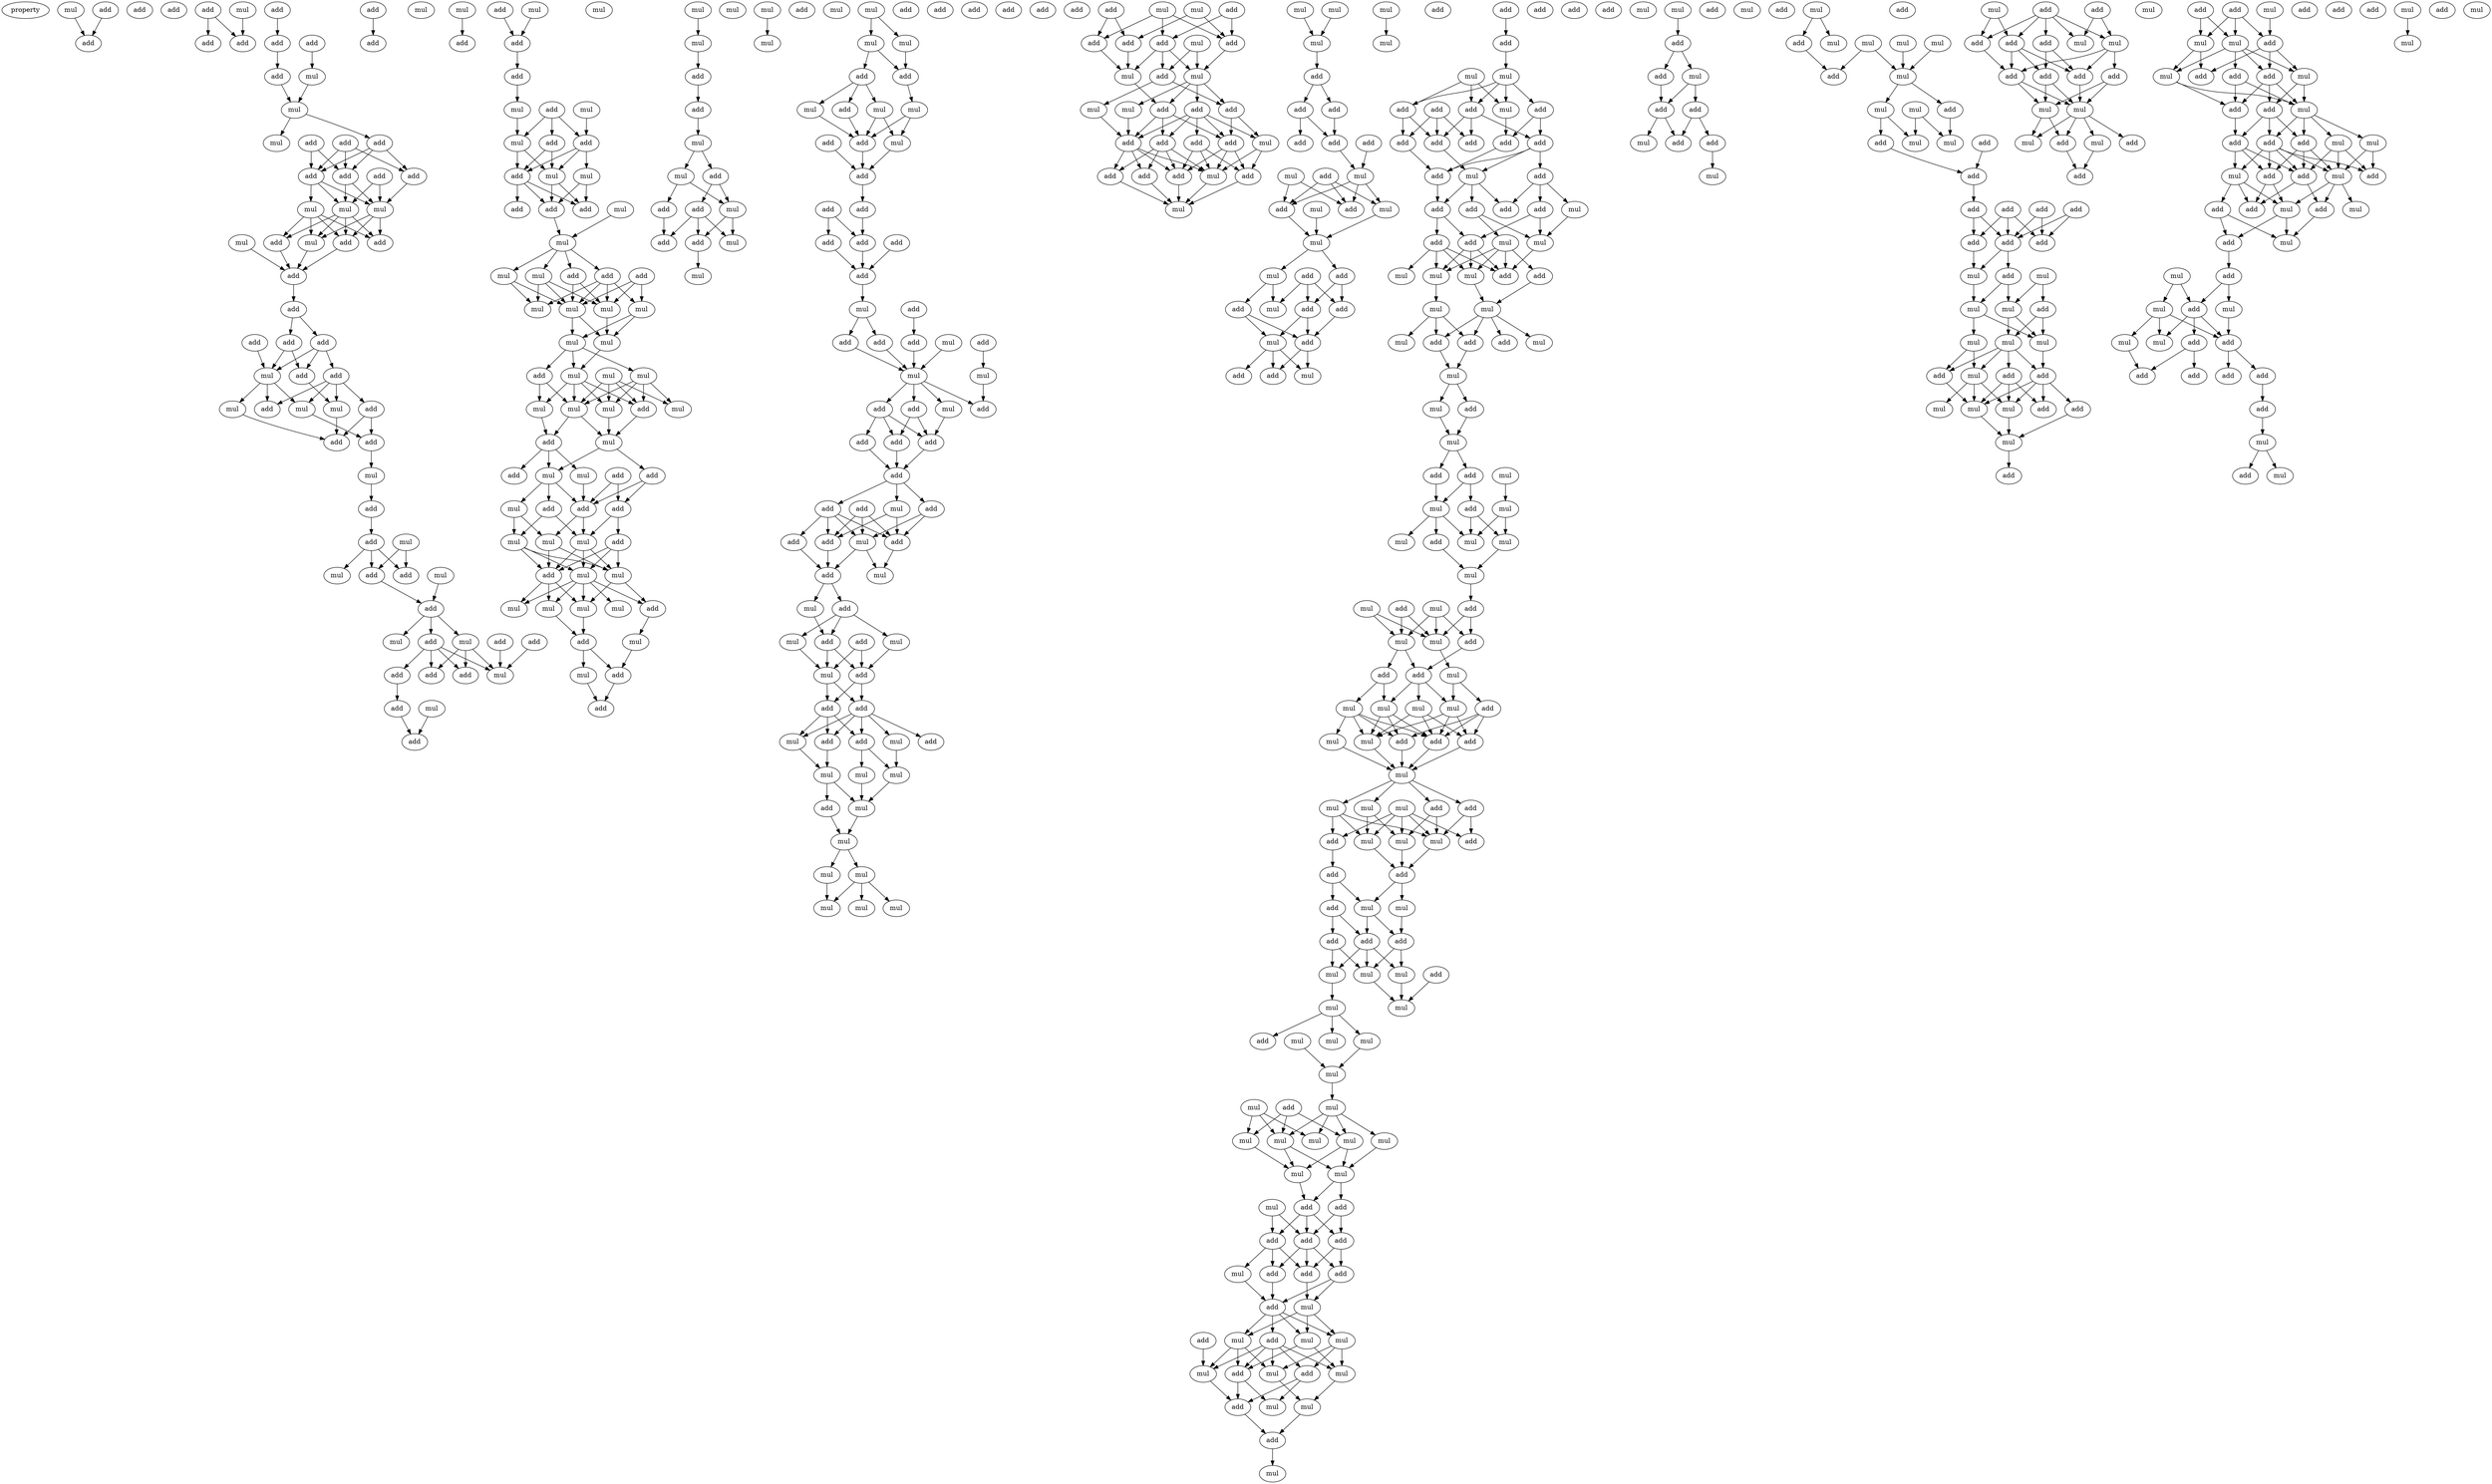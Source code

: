 digraph {
    node [fontcolor=black]
    property [mul=2,lf=1.3]
    0 [ label = mul ];
    1 [ label = add ];
    2 [ label = add ];
    3 [ label = add ];
    4 [ label = add ];
    5 [ label = add ];
    6 [ label = mul ];
    7 [ label = add ];
    8 [ label = add ];
    9 [ label = add ];
    10 [ label = add ];
    11 [ label = add ];
    12 [ label = mul ];
    13 [ label = add ];
    14 [ label = mul ];
    15 [ label = add ];
    16 [ label = add ];
    17 [ label = mul ];
    18 [ label = add ];
    19 [ label = add ];
    20 [ label = add ];
    21 [ label = add ];
    22 [ label = add ];
    23 [ label = mul ];
    24 [ label = mul ];
    25 [ label = mul ];
    26 [ label = add ];
    27 [ label = add ];
    28 [ label = mul ];
    29 [ label = add ];
    30 [ label = mul ];
    31 [ label = add ];
    32 [ label = add ];
    33 [ label = add ];
    34 [ label = add ];
    35 [ label = add ];
    36 [ label = add ];
    37 [ label = mul ];
    38 [ label = add ];
    39 [ label = mul ];
    40 [ label = mul ];
    41 [ label = add ];
    42 [ label = mul ];
    43 [ label = add ];
    44 [ label = add ];
    45 [ label = add ];
    46 [ label = add ];
    47 [ label = mul ];
    48 [ label = add ];
    49 [ label = add ];
    50 [ label = mul ];
    51 [ label = mul ];
    52 [ label = add ];
    53 [ label = add ];
    54 [ label = mul ];
    55 [ label = add ];
    56 [ label = mul ];
    57 [ label = add ];
    58 [ label = add ];
    59 [ label = add ];
    60 [ label = mul ];
    61 [ label = add ];
    62 [ label = mul ];
    63 [ label = add ];
    64 [ label = add ];
    65 [ label = add ];
    66 [ label = mul ];
    67 [ label = mul ];
    68 [ label = add ];
    69 [ label = mul ];
    70 [ label = add ];
    71 [ label = add ];
    72 [ label = mul ];
    73 [ label = add ];
    74 [ label = add ];
    75 [ label = add ];
    76 [ label = mul ];
    77 [ label = add ];
    78 [ label = mul ];
    79 [ label = add ];
    80 [ label = mul ];
    81 [ label = add ];
    82 [ label = add ];
    83 [ label = mul ];
    84 [ label = mul ];
    85 [ label = mul ];
    86 [ label = add ];
    87 [ label = add ];
    88 [ label = mul ];
    89 [ label = add ];
    90 [ label = mul ];
    91 [ label = add ];
    92 [ label = mul ];
    93 [ label = add ];
    94 [ label = mul ];
    95 [ label = add ];
    96 [ label = mul ];
    97 [ label = mul ];
    98 [ label = mul ];
    99 [ label = mul ];
    100 [ label = mul ];
    101 [ label = mul ];
    102 [ label = mul ];
    103 [ label = mul ];
    104 [ label = mul ];
    105 [ label = add ];
    106 [ label = mul ];
    107 [ label = add ];
    108 [ label = mul ];
    109 [ label = mul ];
    110 [ label = mul ];
    111 [ label = add ];
    112 [ label = mul ];
    113 [ label = add ];
    114 [ label = add ];
    115 [ label = add ];
    116 [ label = mul ];
    117 [ label = mul ];
    118 [ label = mul ];
    119 [ label = add ];
    120 [ label = add ];
    121 [ label = add ];
    122 [ label = mul ];
    123 [ label = mul ];
    124 [ label = add ];
    125 [ label = mul ];
    126 [ label = add ];
    127 [ label = mul ];
    128 [ label = mul ];
    129 [ label = add ];
    130 [ label = mul ];
    131 [ label = mul ];
    132 [ label = mul ];
    133 [ label = mul ];
    134 [ label = add ];
    135 [ label = mul ];
    136 [ label = mul ];
    137 [ label = mul ];
    138 [ label = add ];
    139 [ label = mul ];
    140 [ label = mul ];
    141 [ label = add ];
    142 [ label = add ];
    143 [ label = mul ];
    144 [ label = add ];
    145 [ label = mul ];
    146 [ label = mul ];
    147 [ label = add ];
    148 [ label = mul ];
    149 [ label = mul ];
    150 [ label = add ];
    151 [ label = add ];
    152 [ label = mul ];
    153 [ label = add ];
    154 [ label = add ];
    155 [ label = add ];
    156 [ label = mul ];
    157 [ label = mul ];
    158 [ label = mul ];
    159 [ label = mul ];
    160 [ label = mul ];
    161 [ label = add ];
    162 [ label = add ];
    163 [ label = mul ];
    164 [ label = mul ];
    165 [ label = add ];
    166 [ label = mul ];
    167 [ label = add ];
    168 [ label = mul ];
    169 [ label = add ];
    170 [ label = add ];
    171 [ label = add ];
    172 [ label = add ];
    173 [ label = add ];
    174 [ label = add ];
    175 [ label = add ];
    176 [ label = add ];
    177 [ label = add ];
    178 [ label = add ];
    179 [ label = mul ];
    180 [ label = add ];
    181 [ label = add ];
    182 [ label = add ];
    183 [ label = add ];
    184 [ label = mul ];
    185 [ label = add ];
    186 [ label = mul ];
    187 [ label = mul ];
    188 [ label = add ];
    189 [ label = add ];
    190 [ label = add ];
    191 [ label = mul ];
    192 [ label = add ];
    193 [ label = add ];
    194 [ label = add ];
    195 [ label = add ];
    196 [ label = mul ];
    197 [ label = add ];
    198 [ label = add ];
    199 [ label = add ];
    200 [ label = add ];
    201 [ label = mul ];
    202 [ label = add ];
    203 [ label = add ];
    204 [ label = mul ];
    205 [ label = add ];
    206 [ label = mul ];
    207 [ label = add ];
    208 [ label = mul ];
    209 [ label = mul ];
    210 [ label = add ];
    211 [ label = add ];
    212 [ label = add ];
    213 [ label = mul ];
    214 [ label = add ];
    215 [ label = add ];
    216 [ label = add ];
    217 [ label = add ];
    218 [ label = add ];
    219 [ label = add ];
    220 [ label = mul ];
    221 [ label = mul ];
    222 [ label = mul ];
    223 [ label = mul ];
    224 [ label = mul ];
    225 [ label = add ];
    226 [ label = mul ];
    227 [ label = mul ];
    228 [ label = add ];
    229 [ label = mul ];
    230 [ label = mul ];
    231 [ label = mul ];
    232 [ label = add ];
    233 [ label = mul ];
    234 [ label = mul ];
    235 [ label = add ];
    236 [ label = mul ];
    237 [ label = mul ];
    238 [ label = add ];
    239 [ label = add ];
    240 [ label = add ];
    241 [ label = add ];
    242 [ label = add ];
    243 [ label = add ];
    244 [ label = mul ];
    245 [ label = mul ];
    246 [ label = add ];
    247 [ label = mul ];
    248 [ label = mul ];
    249 [ label = add ];
    250 [ label = add ];
    251 [ label = mul ];
    252 [ label = add ];
    253 [ label = add ];
    254 [ label = add ];
    255 [ label = add ];
    256 [ label = mul ];
    257 [ label = add ];
    258 [ label = mul ];
    259 [ label = add ];
    260 [ label = add ];
    261 [ label = add ];
    262 [ label = add ];
    263 [ label = mul ];
    264 [ label = mul ];
    265 [ label = mul ];
    266 [ label = mul ];
    267 [ label = add ];
    268 [ label = add ];
    269 [ label = add ];
    270 [ label = add ];
    271 [ label = add ];
    272 [ label = add ];
    273 [ label = mul ];
    274 [ label = add ];
    275 [ label = mul ];
    276 [ label = add ];
    277 [ label = mul ];
    278 [ label = mul ];
    279 [ label = add ];
    280 [ label = mul ];
    281 [ label = add ];
    282 [ label = add ];
    283 [ label = mul ];
    284 [ label = add ];
    285 [ label = add ];
    286 [ label = add ];
    287 [ label = mul ];
    288 [ label = add ];
    289 [ label = mul ];
    290 [ label = mul ];
    291 [ label = add ];
    292 [ label = mul ];
    293 [ label = add ];
    294 [ label = mul ];
    295 [ label = add ];
    296 [ label = add ];
    297 [ label = add ];
    298 [ label = mul ];
    299 [ label = mul ];
    300 [ label = add ];
    301 [ label = mul ];
    302 [ label = add ];
    303 [ label = add ];
    304 [ label = add ];
    305 [ label = add ];
    306 [ label = add ];
    307 [ label = add ];
    308 [ label = add ];
    309 [ label = add ];
    310 [ label = add ];
    311 [ label = add ];
    312 [ label = mul ];
    313 [ label = add ];
    314 [ label = add ];
    315 [ label = add ];
    316 [ label = add ];
    317 [ label = mul ];
    318 [ label = mul ];
    319 [ label = add ];
    320 [ label = add ];
    321 [ label = mul ];
    322 [ label = mul ];
    323 [ label = mul ];
    324 [ label = add ];
    325 [ label = add ];
    326 [ label = mul ];
    327 [ label = mul ];
    328 [ label = mul ];
    329 [ label = add ];
    330 [ label = mul ];
    331 [ label = add ];
    332 [ label = mul ];
    333 [ label = add ];
    334 [ label = mul ];
    335 [ label = mul ];
    336 [ label = add ];
    337 [ label = mul ];
    338 [ label = add ];
    339 [ label = add ];
    340 [ label = add ];
    341 [ label = mul ];
    342 [ label = add ];
    343 [ label = mul ];
    344 [ label = mul ];
    345 [ label = add ];
    346 [ label = mul ];
    347 [ label = mul ];
    348 [ label = mul ];
    349 [ label = add ];
    350 [ label = mul ];
    351 [ label = mul ];
    352 [ label = add ];
    353 [ label = add ];
    354 [ label = mul ];
    355 [ label = add ];
    356 [ label = mul ];
    357 [ label = mul ];
    358 [ label = add ];
    359 [ label = add ];
    360 [ label = mul ];
    361 [ label = add ];
    362 [ label = mul ];
    363 [ label = mul ];
    364 [ label = mul ];
    365 [ label = mul ];
    366 [ label = mul ];
    367 [ label = add ];
    368 [ label = add ];
    369 [ label = add ];
    370 [ label = mul ];
    371 [ label = mul ];
    372 [ label = add ];
    373 [ label = mul ];
    374 [ label = add ];
    375 [ label = mul ];
    376 [ label = mul ];
    377 [ label = add ];
    378 [ label = add ];
    379 [ label = mul ];
    380 [ label = mul ];
    381 [ label = mul ];
    382 [ label = add ];
    383 [ label = add ];
    384 [ label = mul ];
    385 [ label = mul ];
    386 [ label = add ];
    387 [ label = add ];
    388 [ label = add ];
    389 [ label = add ];
    390 [ label = add ];
    391 [ label = mul ];
    392 [ label = mul ];
    393 [ label = mul ];
    394 [ label = mul ];
    395 [ label = mul ];
    396 [ label = mul ];
    397 [ label = add ];
    398 [ label = mul ];
    399 [ label = mul ];
    400 [ label = mul ];
    401 [ label = mul ];
    402 [ label = add ];
    403 [ label = add ];
    404 [ label = mul ];
    405 [ label = mul ];
    406 [ label = mul ];
    407 [ label = mul ];
    408 [ label = mul ];
    409 [ label = mul ];
    410 [ label = mul ];
    411 [ label = mul ];
    412 [ label = add ];
    413 [ label = add ];
    414 [ label = mul ];
    415 [ label = add ];
    416 [ label = add ];
    417 [ label = add ];
    418 [ label = add ];
    419 [ label = add ];
    420 [ label = add ];
    421 [ label = mul ];
    422 [ label = add ];
    423 [ label = mul ];
    424 [ label = mul ];
    425 [ label = mul ];
    426 [ label = add ];
    427 [ label = add ];
    428 [ label = mul ];
    429 [ label = add ];
    430 [ label = add ];
    431 [ label = mul ];
    432 [ label = mul ];
    433 [ label = mul ];
    434 [ label = mul ];
    435 [ label = mul ];
    436 [ label = add ];
    437 [ label = add ];
    438 [ label = mul ];
    439 [ label = mul ];
    440 [ label = mul ];
    441 [ label = add ];
    442 [ label = mul ];
    443 [ label = add ];
    444 [ label = add ];
    445 [ label = mul ];
    446 [ label = add ];
    447 [ label = add ];
    448 [ label = mul ];
    449 [ label = add ];
    450 [ label = add ];
    451 [ label = mul ];
    452 [ label = add ];
    453 [ label = mul ];
    454 [ label = mul ];
    455 [ label = mul ];
    456 [ label = mul ];
    457 [ label = add ];
    458 [ label = mul ];
    459 [ label = add ];
    460 [ label = mul ];
    461 [ label = add ];
    462 [ label = mul ];
    463 [ label = mul ];
    464 [ label = mul ];
    465 [ label = add ];
    466 [ label = add ];
    467 [ label = mul ];
    468 [ label = add ];
    469 [ label = add ];
    470 [ label = add ];
    471 [ label = add ];
    472 [ label = add ];
    473 [ label = add ];
    474 [ label = add ];
    475 [ label = add ];
    476 [ label = add ];
    477 [ label = mul ];
    478 [ label = mul ];
    479 [ label = add ];
    480 [ label = add ];
    481 [ label = mul ];
    482 [ label = mul ];
    483 [ label = mul ];
    484 [ label = mul ];
    485 [ label = mul ];
    486 [ label = add ];
    487 [ label = mul ];
    488 [ label = add ];
    489 [ label = add ];
    490 [ label = mul ];
    491 [ label = add ];
    492 [ label = add ];
    493 [ label = mul ];
    494 [ label = mul ];
    495 [ label = mul ];
    496 [ label = add ];
    497 [ label = add ];
    498 [ label = mul ];
    499 [ label = add ];
    500 [ label = add ];
    501 [ label = add ];
    502 [ label = add ];
    503 [ label = mul ];
    504 [ label = mul ];
    505 [ label = add ];
    506 [ label = add ];
    507 [ label = add ];
    508 [ label = add ];
    509 [ label = mul ];
    510 [ label = mul ];
    511 [ label = mul ];
    512 [ label = mul ];
    513 [ label = add ];
    514 [ label = mul ];
    515 [ label = add ];
    516 [ label = add ];
    517 [ label = mul ];
    518 [ label = add ];
    519 [ label = add ];
    520 [ label = add ];
    521 [ label = add ];
    522 [ label = mul ];
    523 [ label = add ];
    524 [ label = mul ];
    525 [ label = mul ];
    526 [ label = add ];
    527 [ label = mul ];
    528 [ label = add ];
    529 [ label = add ];
    530 [ label = add ];
    531 [ label = add ];
    532 [ label = mul ];
    533 [ label = add ];
    534 [ label = add ];
    535 [ label = mul ];
    536 [ label = add ];
    537 [ label = mul ];
    538 [ label = mul ];
    539 [ label = add ];
    540 [ label = add ];
    541 [ label = add ];
    542 [ label = mul ];
    543 [ label = mul ];
    544 [ label = add ];
    545 [ label = add ];
    546 [ label = mul ];
    547 [ label = add ];
    548 [ label = add ];
    549 [ label = mul ];
    550 [ label = mul ];
    551 [ label = add ];
    552 [ label = add ];
    553 [ label = mul ];
    554 [ label = mul ];
    555 [ label = add ];
    556 [ label = add ];
    557 [ label = mul ];
    558 [ label = mul ];
    559 [ label = add ];
    560 [ label = add ];
    561 [ label = add ];
    562 [ label = add ];
    563 [ label = add ];
    564 [ label = add ];
    565 [ label = mul ];
    566 [ label = mul ];
    567 [ label = add ];
    568 [ label = add ];
    569 [ label = mul ];
    570 [ label = mul ];
    571 [ label = mul ];
    0 -> 4 [ name = 0 ];
    1 -> 4 [ name = 1 ];
    5 -> 8 [ name = 2 ];
    5 -> 11 [ name = 3 ];
    6 -> 11 [ name = 4 ];
    7 -> 10 [ name = 5 ];
    9 -> 12 [ name = 6 ];
    10 -> 13 [ name = 7 ];
    12 -> 14 [ name = 8 ];
    13 -> 14 [ name = 9 ];
    14 -> 17 [ name = 10 ];
    14 -> 18 [ name = 11 ];
    15 -> 21 [ name = 12 ];
    15 -> 22 [ name = 13 ];
    16 -> 20 [ name = 14 ];
    16 -> 21 [ name = 15 ];
    16 -> 22 [ name = 16 ];
    18 -> 20 [ name = 17 ];
    18 -> 21 [ name = 18 ];
    18 -> 22 [ name = 19 ];
    19 -> 24 [ name = 20 ];
    19 -> 25 [ name = 21 ];
    20 -> 24 [ name = 22 ];
    21 -> 23 [ name = 23 ];
    21 -> 24 [ name = 24 ];
    21 -> 25 [ name = 25 ];
    22 -> 24 [ name = 26 ];
    22 -> 25 [ name = 27 ];
    23 -> 26 [ name = 28 ];
    23 -> 27 [ name = 29 ];
    23 -> 29 [ name = 30 ];
    23 -> 30 [ name = 31 ];
    24 -> 26 [ name = 32 ];
    24 -> 27 [ name = 33 ];
    24 -> 30 [ name = 34 ];
    25 -> 26 [ name = 35 ];
    25 -> 27 [ name = 36 ];
    25 -> 29 [ name = 37 ];
    25 -> 30 [ name = 38 ];
    27 -> 31 [ name = 39 ];
    28 -> 31 [ name = 40 ];
    29 -> 31 [ name = 41 ];
    30 -> 31 [ name = 42 ];
    31 -> 32 [ name = 43 ];
    32 -> 33 [ name = 44 ];
    32 -> 34 [ name = 45 ];
    33 -> 36 [ name = 46 ];
    33 -> 37 [ name = 47 ];
    34 -> 36 [ name = 48 ];
    34 -> 37 [ name = 49 ];
    34 -> 38 [ name = 50 ];
    35 -> 37 [ name = 51 ];
    36 -> 40 [ name = 52 ];
    37 -> 39 [ name = 53 ];
    37 -> 41 [ name = 54 ];
    37 -> 42 [ name = 55 ];
    38 -> 40 [ name = 56 ];
    38 -> 41 [ name = 57 ];
    38 -> 42 [ name = 58 ];
    38 -> 43 [ name = 59 ];
    39 -> 44 [ name = 60 ];
    40 -> 44 [ name = 61 ];
    42 -> 45 [ name = 62 ];
    43 -> 44 [ name = 63 ];
    43 -> 45 [ name = 64 ];
    45 -> 47 [ name = 65 ];
    46 -> 48 [ name = 66 ];
    47 -> 49 [ name = 67 ];
    49 -> 52 [ name = 68 ];
    51 -> 53 [ name = 69 ];
    51 -> 55 [ name = 70 ];
    52 -> 53 [ name = 71 ];
    52 -> 54 [ name = 72 ];
    52 -> 55 [ name = 73 ];
    53 -> 57 [ name = 74 ];
    56 -> 57 [ name = 75 ];
    57 -> 59 [ name = 76 ];
    57 -> 60 [ name = 77 ];
    57 -> 62 [ name = 78 ];
    58 -> 66 [ name = 79 ];
    59 -> 63 [ name = 80 ];
    59 -> 64 [ name = 81 ];
    59 -> 65 [ name = 82 ];
    59 -> 66 [ name = 83 ];
    60 -> 63 [ name = 84 ];
    60 -> 65 [ name = 85 ];
    60 -> 66 [ name = 86 ];
    61 -> 66 [ name = 87 ];
    64 -> 68 [ name = 88 ];
    67 -> 70 [ name = 89 ];
    68 -> 70 [ name = 90 ];
    69 -> 73 [ name = 91 ];
    71 -> 74 [ name = 92 ];
    72 -> 74 [ name = 93 ];
    74 -> 75 [ name = 94 ];
    75 -> 76 [ name = 95 ];
    76 -> 80 [ name = 96 ];
    77 -> 79 [ name = 97 ];
    77 -> 80 [ name = 98 ];
    77 -> 81 [ name = 99 ];
    78 -> 79 [ name = 100 ];
    79 -> 82 [ name = 101 ];
    79 -> 83 [ name = 102 ];
    79 -> 84 [ name = 103 ];
    80 -> 82 [ name = 104 ];
    80 -> 83 [ name = 105 ];
    81 -> 82 [ name = 106 ];
    81 -> 83 [ name = 107 ];
    82 -> 86 [ name = 108 ];
    82 -> 87 [ name = 109 ];
    82 -> 89 [ name = 110 ];
    83 -> 86 [ name = 111 ];
    83 -> 87 [ name = 112 ];
    84 -> 86 [ name = 113 ];
    84 -> 87 [ name = 114 ];
    87 -> 90 [ name = 115 ];
    88 -> 90 [ name = 116 ];
    90 -> 91 [ name = 117 ];
    90 -> 92 [ name = 118 ];
    90 -> 94 [ name = 119 ];
    90 -> 95 [ name = 120 ];
    91 -> 97 [ name = 121 ];
    91 -> 99 [ name = 122 ];
    92 -> 96 [ name = 123 ];
    92 -> 97 [ name = 124 ];
    92 -> 99 [ name = 125 ];
    93 -> 97 [ name = 126 ];
    93 -> 98 [ name = 127 ];
    93 -> 99 [ name = 128 ];
    94 -> 96 [ name = 129 ];
    94 -> 97 [ name = 130 ];
    95 -> 96 [ name = 131 ];
    95 -> 97 [ name = 132 ];
    95 -> 98 [ name = 133 ];
    95 -> 99 [ name = 134 ];
    97 -> 100 [ name = 135 ];
    97 -> 101 [ name = 136 ];
    98 -> 100 [ name = 137 ];
    98 -> 101 [ name = 138 ];
    99 -> 101 [ name = 139 ];
    100 -> 102 [ name = 140 ];
    100 -> 104 [ name = 141 ];
    100 -> 105 [ name = 142 ];
    101 -> 102 [ name = 143 ];
    102 -> 107 [ name = 144 ];
    102 -> 108 [ name = 145 ];
    102 -> 109 [ name = 146 ];
    102 -> 110 [ name = 147 ];
    103 -> 106 [ name = 148 ];
    103 -> 107 [ name = 149 ];
    103 -> 108 [ name = 150 ];
    103 -> 109 [ name = 151 ];
    104 -> 106 [ name = 152 ];
    104 -> 107 [ name = 153 ];
    104 -> 108 [ name = 154 ];
    104 -> 109 [ name = 155 ];
    105 -> 108 [ name = 156 ];
    105 -> 110 [ name = 157 ];
    107 -> 112 [ name = 158 ];
    108 -> 111 [ name = 159 ];
    108 -> 112 [ name = 160 ];
    109 -> 112 [ name = 161 ];
    110 -> 111 [ name = 162 ];
    111 -> 115 [ name = 163 ];
    111 -> 116 [ name = 164 ];
    111 -> 117 [ name = 165 ];
    112 -> 114 [ name = 166 ];
    112 -> 117 [ name = 167 ];
    113 -> 120 [ name = 168 ];
    113 -> 121 [ name = 169 ];
    114 -> 120 [ name = 170 ];
    114 -> 121 [ name = 171 ];
    116 -> 120 [ name = 172 ];
    117 -> 118 [ name = 173 ];
    117 -> 119 [ name = 174 ];
    117 -> 120 [ name = 175 ];
    118 -> 122 [ name = 176 ];
    118 -> 125 [ name = 177 ];
    119 -> 122 [ name = 178 ];
    119 -> 123 [ name = 179 ];
    120 -> 123 [ name = 180 ];
    120 -> 125 [ name = 181 ];
    121 -> 123 [ name = 182 ];
    121 -> 124 [ name = 183 ];
    122 -> 126 [ name = 184 ];
    122 -> 127 [ name = 185 ];
    122 -> 128 [ name = 186 ];
    123 -> 126 [ name = 187 ];
    123 -> 127 [ name = 188 ];
    123 -> 128 [ name = 189 ];
    124 -> 126 [ name = 190 ];
    124 -> 127 [ name = 191 ];
    124 -> 128 [ name = 192 ];
    125 -> 126 [ name = 193 ];
    125 -> 127 [ name = 194 ];
    126 -> 131 [ name = 195 ];
    126 -> 132 [ name = 196 ];
    126 -> 133 [ name = 197 ];
    127 -> 129 [ name = 198 ];
    127 -> 131 [ name = 199 ];
    128 -> 129 [ name = 200 ];
    128 -> 130 [ name = 201 ];
    128 -> 131 [ name = 202 ];
    128 -> 132 [ name = 203 ];
    128 -> 133 [ name = 204 ];
    129 -> 135 [ name = 205 ];
    131 -> 134 [ name = 206 ];
    133 -> 134 [ name = 207 ];
    134 -> 138 [ name = 208 ];
    134 -> 139 [ name = 209 ];
    135 -> 138 [ name = 210 ];
    136 -> 140 [ name = 211 ];
    138 -> 141 [ name = 212 ];
    139 -> 141 [ name = 213 ];
    140 -> 142 [ name = 214 ];
    142 -> 147 [ name = 215 ];
    143 -> 145 [ name = 216 ];
    147 -> 148 [ name = 217 ];
    148 -> 149 [ name = 218 ];
    148 -> 150 [ name = 219 ];
    149 -> 151 [ name = 220 ];
    149 -> 152 [ name = 221 ];
    150 -> 152 [ name = 222 ];
    150 -> 153 [ name = 223 ];
    151 -> 154 [ name = 224 ];
    152 -> 155 [ name = 225 ];
    152 -> 156 [ name = 226 ];
    153 -> 154 [ name = 227 ];
    153 -> 155 [ name = 228 ];
    153 -> 156 [ name = 229 ];
    155 -> 157 [ name = 230 ];
    158 -> 159 [ name = 231 ];
    158 -> 160 [ name = 232 ];
    159 -> 161 [ name = 233 ];
    160 -> 161 [ name = 234 ];
    160 -> 162 [ name = 235 ];
    161 -> 166 [ name = 236 ];
    162 -> 163 [ name = 237 ];
    162 -> 164 [ name = 238 ];
    162 -> 165 [ name = 239 ];
    163 -> 168 [ name = 240 ];
    163 -> 169 [ name = 241 ];
    164 -> 169 [ name = 242 ];
    165 -> 169 [ name = 243 ];
    166 -> 168 [ name = 244 ];
    166 -> 169 [ name = 245 ];
    167 -> 170 [ name = 246 ];
    168 -> 170 [ name = 247 ];
    169 -> 170 [ name = 248 ];
    170 -> 173 [ name = 249 ];
    172 -> 174 [ name = 250 ];
    172 -> 176 [ name = 251 ];
    173 -> 176 [ name = 252 ];
    174 -> 178 [ name = 253 ];
    176 -> 178 [ name = 254 ];
    177 -> 178 [ name = 255 ];
    178 -> 179 [ name = 256 ];
    179 -> 181 [ name = 257 ];
    179 -> 182 [ name = 258 ];
    180 -> 185 [ name = 259 ];
    181 -> 186 [ name = 260 ];
    182 -> 186 [ name = 261 ];
    183 -> 187 [ name = 262 ];
    184 -> 186 [ name = 263 ];
    185 -> 186 [ name = 264 ];
    186 -> 188 [ name = 265 ];
    186 -> 189 [ name = 266 ];
    186 -> 190 [ name = 267 ];
    186 -> 191 [ name = 268 ];
    187 -> 190 [ name = 269 ];
    188 -> 192 [ name = 270 ];
    188 -> 193 [ name = 271 ];
    188 -> 194 [ name = 272 ];
    189 -> 192 [ name = 273 ];
    189 -> 194 [ name = 274 ];
    191 -> 192 [ name = 275 ];
    192 -> 195 [ name = 276 ];
    193 -> 195 [ name = 277 ];
    194 -> 195 [ name = 278 ];
    195 -> 196 [ name = 279 ];
    195 -> 197 [ name = 280 ];
    195 -> 198 [ name = 281 ];
    196 -> 200 [ name = 282 ];
    196 -> 203 [ name = 283 ];
    197 -> 200 [ name = 284 ];
    197 -> 201 [ name = 285 ];
    197 -> 202 [ name = 286 ];
    197 -> 203 [ name = 287 ];
    198 -> 201 [ name = 288 ];
    198 -> 203 [ name = 289 ];
    199 -> 200 [ name = 290 ];
    199 -> 201 [ name = 291 ];
    199 -> 203 [ name = 292 ];
    200 -> 205 [ name = 293 ];
    201 -> 204 [ name = 294 ];
    201 -> 205 [ name = 295 ];
    202 -> 205 [ name = 296 ];
    203 -> 204 [ name = 297 ];
    205 -> 206 [ name = 298 ];
    205 -> 207 [ name = 299 ];
    206 -> 211 [ name = 300 ];
    207 -> 208 [ name = 301 ];
    207 -> 209 [ name = 302 ];
    207 -> 211 [ name = 303 ];
    208 -> 213 [ name = 304 ];
    209 -> 214 [ name = 305 ];
    210 -> 213 [ name = 306 ];
    210 -> 214 [ name = 307 ];
    211 -> 213 [ name = 308 ];
    211 -> 214 [ name = 309 ];
    213 -> 215 [ name = 310 ];
    213 -> 216 [ name = 311 ];
    214 -> 215 [ name = 312 ];
    214 -> 216 [ name = 313 ];
    215 -> 217 [ name = 314 ];
    215 -> 218 [ name = 315 ];
    215 -> 219 [ name = 316 ];
    215 -> 220 [ name = 317 ];
    215 -> 221 [ name = 318 ];
    216 -> 217 [ name = 319 ];
    216 -> 218 [ name = 320 ];
    216 -> 220 [ name = 321 ];
    217 -> 223 [ name = 322 ];
    217 -> 224 [ name = 323 ];
    218 -> 222 [ name = 324 ];
    220 -> 222 [ name = 325 ];
    221 -> 224 [ name = 326 ];
    222 -> 225 [ name = 327 ];
    222 -> 226 [ name = 328 ];
    223 -> 226 [ name = 329 ];
    224 -> 226 [ name = 330 ];
    225 -> 227 [ name = 331 ];
    226 -> 227 [ name = 332 ];
    227 -> 229 [ name = 333 ];
    227 -> 230 [ name = 334 ];
    229 -> 231 [ name = 335 ];
    230 -> 231 [ name = 336 ];
    230 -> 233 [ name = 337 ];
    230 -> 234 [ name = 338 ];
    236 -> 240 [ name = 339 ];
    236 -> 242 [ name = 340 ];
    236 -> 243 [ name = 341 ];
    237 -> 240 [ name = 342 ];
    237 -> 241 [ name = 343 ];
    238 -> 241 [ name = 344 ];
    238 -> 242 [ name = 345 ];
    239 -> 240 [ name = 346 ];
    239 -> 243 [ name = 347 ];
    240 -> 245 [ name = 348 ];
    241 -> 247 [ name = 349 ];
    242 -> 247 [ name = 350 ];
    243 -> 245 [ name = 351 ];
    243 -> 246 [ name = 352 ];
    243 -> 247 [ name = 353 ];
    244 -> 245 [ name = 354 ];
    244 -> 246 [ name = 355 ];
    245 -> 249 [ name = 356 ];
    245 -> 250 [ name = 357 ];
    245 -> 251 [ name = 358 ];
    245 -> 252 [ name = 359 ];
    246 -> 248 [ name = 360 ];
    246 -> 252 [ name = 361 ];
    247 -> 250 [ name = 362 ];
    248 -> 253 [ name = 363 ];
    249 -> 253 [ name = 364 ];
    249 -> 254 [ name = 365 ];
    249 -> 255 [ name = 366 ];
    249 -> 256 [ name = 367 ];
    249 -> 257 [ name = 368 ];
    250 -> 253 [ name = 369 ];
    250 -> 255 [ name = 370 ];
    250 -> 257 [ name = 371 ];
    251 -> 253 [ name = 372 ];
    252 -> 256 [ name = 373 ];
    252 -> 257 [ name = 374 ];
    253 -> 258 [ name = 375 ];
    253 -> 260 [ name = 376 ];
    253 -> 261 [ name = 377 ];
    253 -> 262 [ name = 378 ];
    254 -> 258 [ name = 379 ];
    254 -> 259 [ name = 380 ];
    254 -> 260 [ name = 381 ];
    255 -> 258 [ name = 382 ];
    255 -> 260 [ name = 383 ];
    255 -> 261 [ name = 384 ];
    255 -> 262 [ name = 385 ];
    256 -> 258 [ name = 386 ];
    256 -> 259 [ name = 387 ];
    257 -> 258 [ name = 388 ];
    257 -> 259 [ name = 389 ];
    257 -> 260 [ name = 390 ];
    258 -> 263 [ name = 391 ];
    259 -> 263 [ name = 392 ];
    260 -> 263 [ name = 393 ];
    261 -> 263 [ name = 394 ];
    262 -> 263 [ name = 395 ];
    264 -> 266 [ name = 396 ];
    265 -> 266 [ name = 397 ];
    266 -> 267 [ name = 398 ];
    267 -> 268 [ name = 399 ];
    267 -> 269 [ name = 400 ];
    268 -> 270 [ name = 401 ];
    268 -> 272 [ name = 402 ];
    269 -> 272 [ name = 403 ];
    271 -> 275 [ name = 404 ];
    272 -> 275 [ name = 405 ];
    273 -> 276 [ name = 406 ];
    273 -> 279 [ name = 407 ];
    274 -> 276 [ name = 408 ];
    274 -> 278 [ name = 409 ];
    274 -> 279 [ name = 410 ];
    275 -> 276 [ name = 411 ];
    275 -> 278 [ name = 412 ];
    275 -> 279 [ name = 413 ];
    276 -> 280 [ name = 414 ];
    277 -> 280 [ name = 415 ];
    278 -> 280 [ name = 416 ];
    280 -> 282 [ name = 417 ];
    280 -> 283 [ name = 418 ];
    281 -> 284 [ name = 419 ];
    281 -> 285 [ name = 420 ];
    281 -> 287 [ name = 421 ];
    282 -> 284 [ name = 422 ];
    282 -> 285 [ name = 423 ];
    283 -> 286 [ name = 424 ];
    283 -> 287 [ name = 425 ];
    284 -> 288 [ name = 426 ];
    284 -> 289 [ name = 427 ];
    285 -> 288 [ name = 428 ];
    286 -> 288 [ name = 429 ];
    286 -> 289 [ name = 430 ];
    288 -> 291 [ name = 431 ];
    288 -> 292 [ name = 432 ];
    289 -> 291 [ name = 433 ];
    289 -> 292 [ name = 434 ];
    289 -> 293 [ name = 435 ];
    290 -> 294 [ name = 436 ];
    296 -> 297 [ name = 437 ];
    297 -> 298 [ name = 438 ];
    298 -> 300 [ name = 439 ];
    298 -> 301 [ name = 440 ];
    298 -> 302 [ name = 441 ];
    298 -> 304 [ name = 442 ];
    299 -> 300 [ name = 443 ];
    299 -> 301 [ name = 444 ];
    299 -> 304 [ name = 445 ];
    300 -> 306 [ name = 446 ];
    300 -> 308 [ name = 447 ];
    300 -> 309 [ name = 448 ];
    301 -> 307 [ name = 449 ];
    302 -> 306 [ name = 450 ];
    302 -> 307 [ name = 451 ];
    303 -> 305 [ name = 452 ];
    303 -> 308 [ name = 453 ];
    303 -> 309 [ name = 454 ];
    304 -> 305 [ name = 455 ];
    304 -> 308 [ name = 456 ];
    305 -> 310 [ name = 457 ];
    306 -> 310 [ name = 458 ];
    306 -> 311 [ name = 459 ];
    306 -> 312 [ name = 460 ];
    307 -> 310 [ name = 461 ];
    308 -> 312 [ name = 462 ];
    310 -> 314 [ name = 463 ];
    311 -> 313 [ name = 464 ];
    311 -> 316 [ name = 465 ];
    311 -> 317 [ name = 466 ];
    312 -> 314 [ name = 467 ];
    312 -> 315 [ name = 468 ];
    312 -> 316 [ name = 469 ];
    313 -> 318 [ name = 470 ];
    313 -> 319 [ name = 471 ];
    314 -> 319 [ name = 472 ];
    314 -> 320 [ name = 473 ];
    315 -> 318 [ name = 474 ];
    315 -> 321 [ name = 475 ];
    317 -> 318 [ name = 476 ];
    318 -> 325 [ name = 477 ];
    319 -> 322 [ name = 478 ];
    319 -> 323 [ name = 479 ];
    319 -> 325 [ name = 480 ];
    320 -> 322 [ name = 481 ];
    320 -> 323 [ name = 482 ];
    320 -> 325 [ name = 483 ];
    320 -> 326 [ name = 484 ];
    321 -> 322 [ name = 485 ];
    321 -> 323 [ name = 486 ];
    321 -> 324 [ name = 487 ];
    321 -> 325 [ name = 488 ];
    322 -> 328 [ name = 489 ];
    323 -> 327 [ name = 490 ];
    324 -> 328 [ name = 491 ];
    327 -> 329 [ name = 492 ];
    327 -> 332 [ name = 493 ];
    327 -> 333 [ name = 494 ];
    328 -> 329 [ name = 495 ];
    328 -> 330 [ name = 496 ];
    328 -> 331 [ name = 497 ];
    328 -> 333 [ name = 498 ];
    329 -> 334 [ name = 499 ];
    333 -> 334 [ name = 500 ];
    334 -> 335 [ name = 501 ];
    334 -> 336 [ name = 502 ];
    335 -> 337 [ name = 503 ];
    336 -> 337 [ name = 504 ];
    337 -> 338 [ name = 505 ];
    337 -> 339 [ name = 506 ];
    338 -> 344 [ name = 507 ];
    339 -> 342 [ name = 508 ];
    339 -> 344 [ name = 509 ];
    341 -> 343 [ name = 510 ];
    342 -> 347 [ name = 511 ];
    342 -> 348 [ name = 512 ];
    343 -> 347 [ name = 513 ];
    343 -> 348 [ name = 514 ];
    344 -> 346 [ name = 515 ];
    344 -> 348 [ name = 516 ];
    344 -> 349 [ name = 517 ];
    347 -> 350 [ name = 518 ];
    349 -> 350 [ name = 519 ];
    350 -> 353 [ name = 520 ];
    351 -> 356 [ name = 521 ];
    351 -> 357 [ name = 522 ];
    352 -> 356 [ name = 523 ];
    352 -> 357 [ name = 524 ];
    353 -> 355 [ name = 525 ];
    353 -> 357 [ name = 526 ];
    354 -> 355 [ name = 527 ];
    354 -> 356 [ name = 528 ];
    354 -> 357 [ name = 529 ];
    355 -> 359 [ name = 530 ];
    356 -> 358 [ name = 531 ];
    356 -> 359 [ name = 532 ];
    357 -> 360 [ name = 533 ];
    358 -> 364 [ name = 534 ];
    358 -> 365 [ name = 535 ];
    359 -> 362 [ name = 536 ];
    359 -> 363 [ name = 537 ];
    359 -> 365 [ name = 538 ];
    360 -> 361 [ name = 539 ];
    360 -> 362 [ name = 540 ];
    361 -> 367 [ name = 541 ];
    361 -> 368 [ name = 542 ];
    361 -> 369 [ name = 543 ];
    362 -> 367 [ name = 544 ];
    362 -> 368 [ name = 545 ];
    362 -> 370 [ name = 546 ];
    363 -> 367 [ name = 547 ];
    363 -> 368 [ name = 548 ];
    363 -> 370 [ name = 549 ];
    364 -> 366 [ name = 550 ];
    364 -> 367 [ name = 551 ];
    364 -> 369 [ name = 552 ];
    364 -> 370 [ name = 553 ];
    365 -> 367 [ name = 554 ];
    365 -> 369 [ name = 555 ];
    365 -> 370 [ name = 556 ];
    366 -> 371 [ name = 557 ];
    367 -> 371 [ name = 558 ];
    368 -> 371 [ name = 559 ];
    369 -> 371 [ name = 560 ];
    370 -> 371 [ name = 561 ];
    371 -> 372 [ name = 562 ];
    371 -> 373 [ name = 563 ];
    371 -> 374 [ name = 564 ];
    371 -> 376 [ name = 565 ];
    372 -> 379 [ name = 566 ];
    372 -> 381 [ name = 567 ];
    373 -> 379 [ name = 568 ];
    373 -> 380 [ name = 569 ];
    374 -> 378 [ name = 570 ];
    374 -> 381 [ name = 571 ];
    375 -> 377 [ name = 572 ];
    375 -> 378 [ name = 573 ];
    375 -> 379 [ name = 574 ];
    375 -> 380 [ name = 575 ];
    375 -> 381 [ name = 576 ];
    376 -> 377 [ name = 577 ];
    376 -> 380 [ name = 578 ];
    376 -> 381 [ name = 579 ];
    377 -> 383 [ name = 580 ];
    379 -> 382 [ name = 581 ];
    380 -> 382 [ name = 582 ];
    381 -> 382 [ name = 583 ];
    382 -> 384 [ name = 584 ];
    382 -> 385 [ name = 585 ];
    383 -> 384 [ name = 586 ];
    383 -> 386 [ name = 587 ];
    384 -> 387 [ name = 588 ];
    384 -> 389 [ name = 589 ];
    385 -> 387 [ name = 590 ];
    386 -> 388 [ name = 591 ];
    386 -> 389 [ name = 592 ];
    387 -> 391 [ name = 593 ];
    387 -> 393 [ name = 594 ];
    388 -> 392 [ name = 595 ];
    388 -> 393 [ name = 596 ];
    389 -> 391 [ name = 597 ];
    389 -> 392 [ name = 598 ];
    389 -> 393 [ name = 599 ];
    390 -> 394 [ name = 600 ];
    391 -> 394 [ name = 601 ];
    392 -> 395 [ name = 602 ];
    393 -> 394 [ name = 603 ];
    395 -> 396 [ name = 604 ];
    395 -> 397 [ name = 605 ];
    395 -> 399 [ name = 606 ];
    396 -> 400 [ name = 607 ];
    398 -> 400 [ name = 608 ];
    400 -> 404 [ name = 609 ];
    401 -> 405 [ name = 610 ];
    401 -> 406 [ name = 611 ];
    401 -> 409 [ name = 612 ];
    402 -> 406 [ name = 613 ];
    402 -> 408 [ name = 614 ];
    402 -> 409 [ name = 615 ];
    404 -> 405 [ name = 616 ];
    404 -> 406 [ name = 617 ];
    404 -> 407 [ name = 618 ];
    404 -> 408 [ name = 619 ];
    406 -> 410 [ name = 620 ];
    406 -> 411 [ name = 621 ];
    407 -> 410 [ name = 622 ];
    408 -> 410 [ name = 623 ];
    408 -> 411 [ name = 624 ];
    409 -> 411 [ name = 625 ];
    410 -> 412 [ name = 626 ];
    410 -> 413 [ name = 627 ];
    411 -> 413 [ name = 628 ];
    412 -> 416 [ name = 629 ];
    412 -> 417 [ name = 630 ];
    413 -> 415 [ name = 631 ];
    413 -> 416 [ name = 632 ];
    413 -> 417 [ name = 633 ];
    414 -> 415 [ name = 634 ];
    414 -> 416 [ name = 635 ];
    415 -> 419 [ name = 636 ];
    415 -> 420 [ name = 637 ];
    415 -> 421 [ name = 638 ];
    416 -> 418 [ name = 639 ];
    416 -> 419 [ name = 640 ];
    416 -> 420 [ name = 641 ];
    417 -> 418 [ name = 642 ];
    417 -> 419 [ name = 643 ];
    418 -> 422 [ name = 644 ];
    418 -> 423 [ name = 645 ];
    419 -> 423 [ name = 646 ];
    420 -> 422 [ name = 647 ];
    421 -> 422 [ name = 648 ];
    422 -> 424 [ name = 649 ];
    422 -> 425 [ name = 650 ];
    422 -> 427 [ name = 651 ];
    422 -> 428 [ name = 652 ];
    423 -> 424 [ name = 653 ];
    423 -> 425 [ name = 654 ];
    423 -> 428 [ name = 655 ];
    424 -> 429 [ name = 656 ];
    424 -> 431 [ name = 657 ];
    424 -> 432 [ name = 658 ];
    425 -> 430 [ name = 659 ];
    425 -> 431 [ name = 660 ];
    425 -> 433 [ name = 661 ];
    426 -> 432 [ name = 662 ];
    427 -> 429 [ name = 663 ];
    427 -> 430 [ name = 664 ];
    427 -> 431 [ name = 665 ];
    427 -> 432 [ name = 666 ];
    427 -> 433 [ name = 667 ];
    428 -> 429 [ name = 668 ];
    428 -> 433 [ name = 669 ];
    429 -> 435 [ name = 670 ];
    429 -> 436 [ name = 671 ];
    430 -> 435 [ name = 672 ];
    430 -> 436 [ name = 673 ];
    431 -> 434 [ name = 674 ];
    432 -> 436 [ name = 675 ];
    433 -> 434 [ name = 676 ];
    434 -> 437 [ name = 677 ];
    436 -> 437 [ name = 678 ];
    437 -> 438 [ name = 679 ];
    440 -> 443 [ name = 680 ];
    443 -> 444 [ name = 681 ];
    443 -> 445 [ name = 682 ];
    444 -> 446 [ name = 683 ];
    445 -> 446 [ name = 684 ];
    445 -> 447 [ name = 685 ];
    446 -> 448 [ name = 686 ];
    446 -> 450 [ name = 687 ];
    447 -> 449 [ name = 688 ];
    447 -> 450 [ name = 689 ];
    449 -> 451 [ name = 690 ];
    453 -> 455 [ name = 691 ];
    453 -> 457 [ name = 692 ];
    454 -> 459 [ name = 693 ];
    454 -> 460 [ name = 694 ];
    456 -> 460 [ name = 695 ];
    457 -> 459 [ name = 696 ];
    458 -> 460 [ name = 697 ];
    460 -> 461 [ name = 698 ];
    460 -> 462 [ name = 699 ];
    461 -> 467 [ name = 700 ];
    462 -> 464 [ name = 701 ];
    462 -> 466 [ name = 702 ];
    463 -> 464 [ name = 703 ];
    463 -> 467 [ name = 704 ];
    465 -> 468 [ name = 705 ];
    466 -> 468 [ name = 706 ];
    468 -> 470 [ name = 707 ];
    469 -> 474 [ name = 708 ];
    469 -> 475 [ name = 709 ];
    469 -> 476 [ name = 710 ];
    470 -> 474 [ name = 711 ];
    470 -> 476 [ name = 712 ];
    471 -> 474 [ name = 713 ];
    471 -> 475 [ name = 714 ];
    472 -> 474 [ name = 715 ];
    472 -> 475 [ name = 716 ];
    474 -> 478 [ name = 717 ];
    474 -> 479 [ name = 718 ];
    476 -> 478 [ name = 719 ];
    477 -> 480 [ name = 720 ];
    477 -> 482 [ name = 721 ];
    478 -> 481 [ name = 722 ];
    479 -> 481 [ name = 723 ];
    479 -> 482 [ name = 724 ];
    480 -> 483 [ name = 725 ];
    480 -> 484 [ name = 726 ];
    481 -> 483 [ name = 727 ];
    481 -> 485 [ name = 728 ];
    482 -> 483 [ name = 729 ];
    482 -> 484 [ name = 730 ];
    483 -> 486 [ name = 731 ];
    484 -> 486 [ name = 732 ];
    484 -> 487 [ name = 733 ];
    484 -> 488 [ name = 734 ];
    484 -> 489 [ name = 735 ];
    485 -> 487 [ name = 736 ];
    485 -> 489 [ name = 737 ];
    486 -> 490 [ name = 738 ];
    486 -> 491 [ name = 739 ];
    486 -> 492 [ name = 740 ];
    486 -> 494 [ name = 741 ];
    487 -> 490 [ name = 742 ];
    487 -> 493 [ name = 743 ];
    487 -> 494 [ name = 744 ];
    488 -> 490 [ name = 745 ];
    488 -> 492 [ name = 746 ];
    488 -> 494 [ name = 747 ];
    489 -> 494 [ name = 748 ];
    490 -> 495 [ name = 749 ];
    491 -> 495 [ name = 750 ];
    494 -> 495 [ name = 751 ];
    495 -> 497 [ name = 752 ];
    496 -> 500 [ name = 753 ];
    496 -> 501 [ name = 754 ];
    496 -> 502 [ name = 755 ];
    496 -> 503 [ name = 756 ];
    496 -> 504 [ name = 757 ];
    498 -> 500 [ name = 758 ];
    498 -> 502 [ name = 759 ];
    499 -> 503 [ name = 760 ];
    499 -> 504 [ name = 761 ];
    500 -> 505 [ name = 762 ];
    501 -> 507 [ name = 763 ];
    501 -> 508 [ name = 764 ];
    502 -> 505 [ name = 765 ];
    502 -> 507 [ name = 766 ];
    502 -> 508 [ name = 767 ];
    504 -> 505 [ name = 768 ];
    504 -> 506 [ name = 769 ];
    504 -> 508 [ name = 770 ];
    505 -> 509 [ name = 771 ];
    505 -> 510 [ name = 772 ];
    506 -> 509 [ name = 773 ];
    506 -> 510 [ name = 774 ];
    507 -> 509 [ name = 775 ];
    507 -> 510 [ name = 776 ];
    508 -> 509 [ name = 777 ];
    509 -> 511 [ name = 778 ];
    509 -> 512 [ name = 779 ];
    509 -> 513 [ name = 780 ];
    509 -> 515 [ name = 781 ];
    510 -> 512 [ name = 782 ];
    510 -> 513 [ name = 783 ];
    511 -> 516 [ name = 784 ];
    513 -> 516 [ name = 785 ];
    517 -> 523 [ name = 786 ];
    518 -> 522 [ name = 787 ];
    518 -> 524 [ name = 788 ];
    521 -> 522 [ name = 789 ];
    521 -> 523 [ name = 790 ];
    521 -> 524 [ name = 791 ];
    522 -> 527 [ name = 792 ];
    522 -> 528 [ name = 793 ];
    523 -> 525 [ name = 794 ];
    523 -> 526 [ name = 795 ];
    523 -> 528 [ name = 796 ];
    524 -> 525 [ name = 797 ];
    524 -> 526 [ name = 798 ];
    524 -> 527 [ name = 799 ];
    524 -> 529 [ name = 800 ];
    525 -> 531 [ name = 801 ];
    525 -> 532 [ name = 802 ];
    526 -> 530 [ name = 803 ];
    526 -> 531 [ name = 804 ];
    526 -> 532 [ name = 805 ];
    527 -> 530 [ name = 806 ];
    527 -> 532 [ name = 807 ];
    529 -> 530 [ name = 808 ];
    529 -> 532 [ name = 809 ];
    530 -> 534 [ name = 810 ];
    531 -> 533 [ name = 811 ];
    531 -> 534 [ name = 812 ];
    531 -> 536 [ name = 813 ];
    532 -> 533 [ name = 814 ];
    532 -> 535 [ name = 815 ];
    532 -> 536 [ name = 816 ];
    532 -> 537 [ name = 817 ];
    533 -> 538 [ name = 818 ];
    533 -> 539 [ name = 819 ];
    533 -> 540 [ name = 820 ];
    533 -> 541 [ name = 821 ];
    533 -> 542 [ name = 822 ];
    534 -> 539 [ name = 823 ];
    534 -> 540 [ name = 824 ];
    534 -> 542 [ name = 825 ];
    535 -> 538 [ name = 826 ];
    535 -> 540 [ name = 827 ];
    535 -> 541 [ name = 828 ];
    536 -> 538 [ name = 829 ];
    536 -> 539 [ name = 830 ];
    536 -> 540 [ name = 831 ];
    537 -> 538 [ name = 832 ];
    537 -> 541 [ name = 833 ];
    538 -> 543 [ name = 834 ];
    538 -> 546 [ name = 835 ];
    538 -> 547 [ name = 836 ];
    539 -> 545 [ name = 837 ];
    539 -> 546 [ name = 838 ];
    540 -> 545 [ name = 839 ];
    540 -> 547 [ name = 840 ];
    542 -> 544 [ name = 841 ];
    542 -> 545 [ name = 842 ];
    542 -> 546 [ name = 843 ];
    544 -> 548 [ name = 844 ];
    544 -> 549 [ name = 845 ];
    546 -> 548 [ name = 846 ];
    546 -> 549 [ name = 847 ];
    547 -> 549 [ name = 848 ];
    548 -> 551 [ name = 849 ];
    550 -> 552 [ name = 850 ];
    550 -> 553 [ name = 851 ];
    551 -> 552 [ name = 852 ];
    551 -> 554 [ name = 853 ];
    552 -> 555 [ name = 854 ];
    552 -> 558 [ name = 855 ];
    552 -> 559 [ name = 856 ];
    553 -> 557 [ name = 857 ];
    553 -> 558 [ name = 858 ];
    553 -> 559 [ name = 859 ];
    554 -> 559 [ name = 860 ];
    555 -> 562 [ name = 861 ];
    555 -> 563 [ name = 862 ];
    557 -> 562 [ name = 863 ];
    559 -> 560 [ name = 864 ];
    559 -> 561 [ name = 865 ];
    561 -> 564 [ name = 866 ];
    564 -> 566 [ name = 867 ];
    565 -> 571 [ name = 868 ];
    566 -> 568 [ name = 869 ];
    566 -> 569 [ name = 870 ];
}
